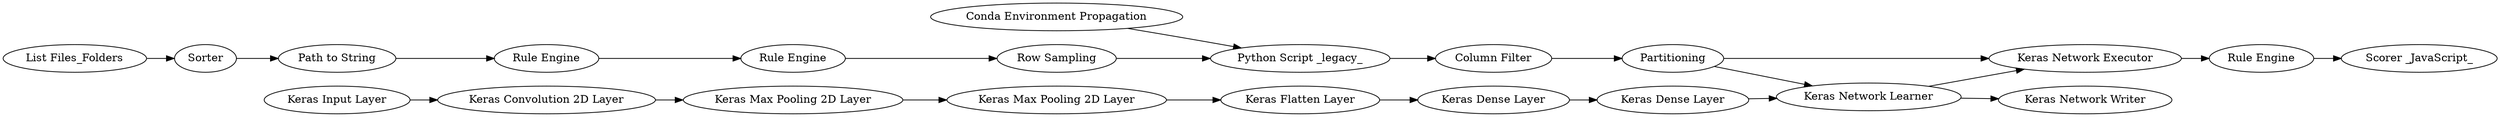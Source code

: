 digraph {
	333 -> 334
	5 -> 288
	345 -> 354
	288 -> 317
	337 -> 338
	315 -> 5
	321 -> 318
	340 -> 341
	342 -> 319
	316 -> 354
	332 -> 333
	317 -> 316
	319 -> 343
	341 -> 344
	334 -> 337
	318 -> 341
	339 -> 340
	338 -> 339
	2 -> 315
	354 -> 321
	318 -> 342
	341 -> 342
	354 [label="Python Script _legacy_"]
	339 [label="Keras Dense Layer"]
	341 [label="Keras Network Learner"]
	315 [label=Sorter]
	316 [label="Row Sampling"]
	343 [label="Scorer _JavaScript_"]
	338 [label="Keras Flatten Layer"]
	344 [label="Keras Network Writer"]
	288 [label="Rule Engine"]
	332 [label="Keras Input Layer"]
	334 [label="Keras Max Pooling 2D Layer"]
	319 [label="Rule Engine"]
	342 [label="Keras Network Executor"]
	333 [label="Keras Convolution 2D Layer"]
	321 [label="Column Filter"]
	337 [label="Keras Max Pooling 2D Layer"]
	345 [label="Conda Environment Propagation"]
	340 [label="Keras Dense Layer"]
	5 [label="Path to String"]
	318 [label=Partitioning]
	317 [label="Rule Engine"]
	2 [label="List Files_Folders"]
	rankdir=LR
}
